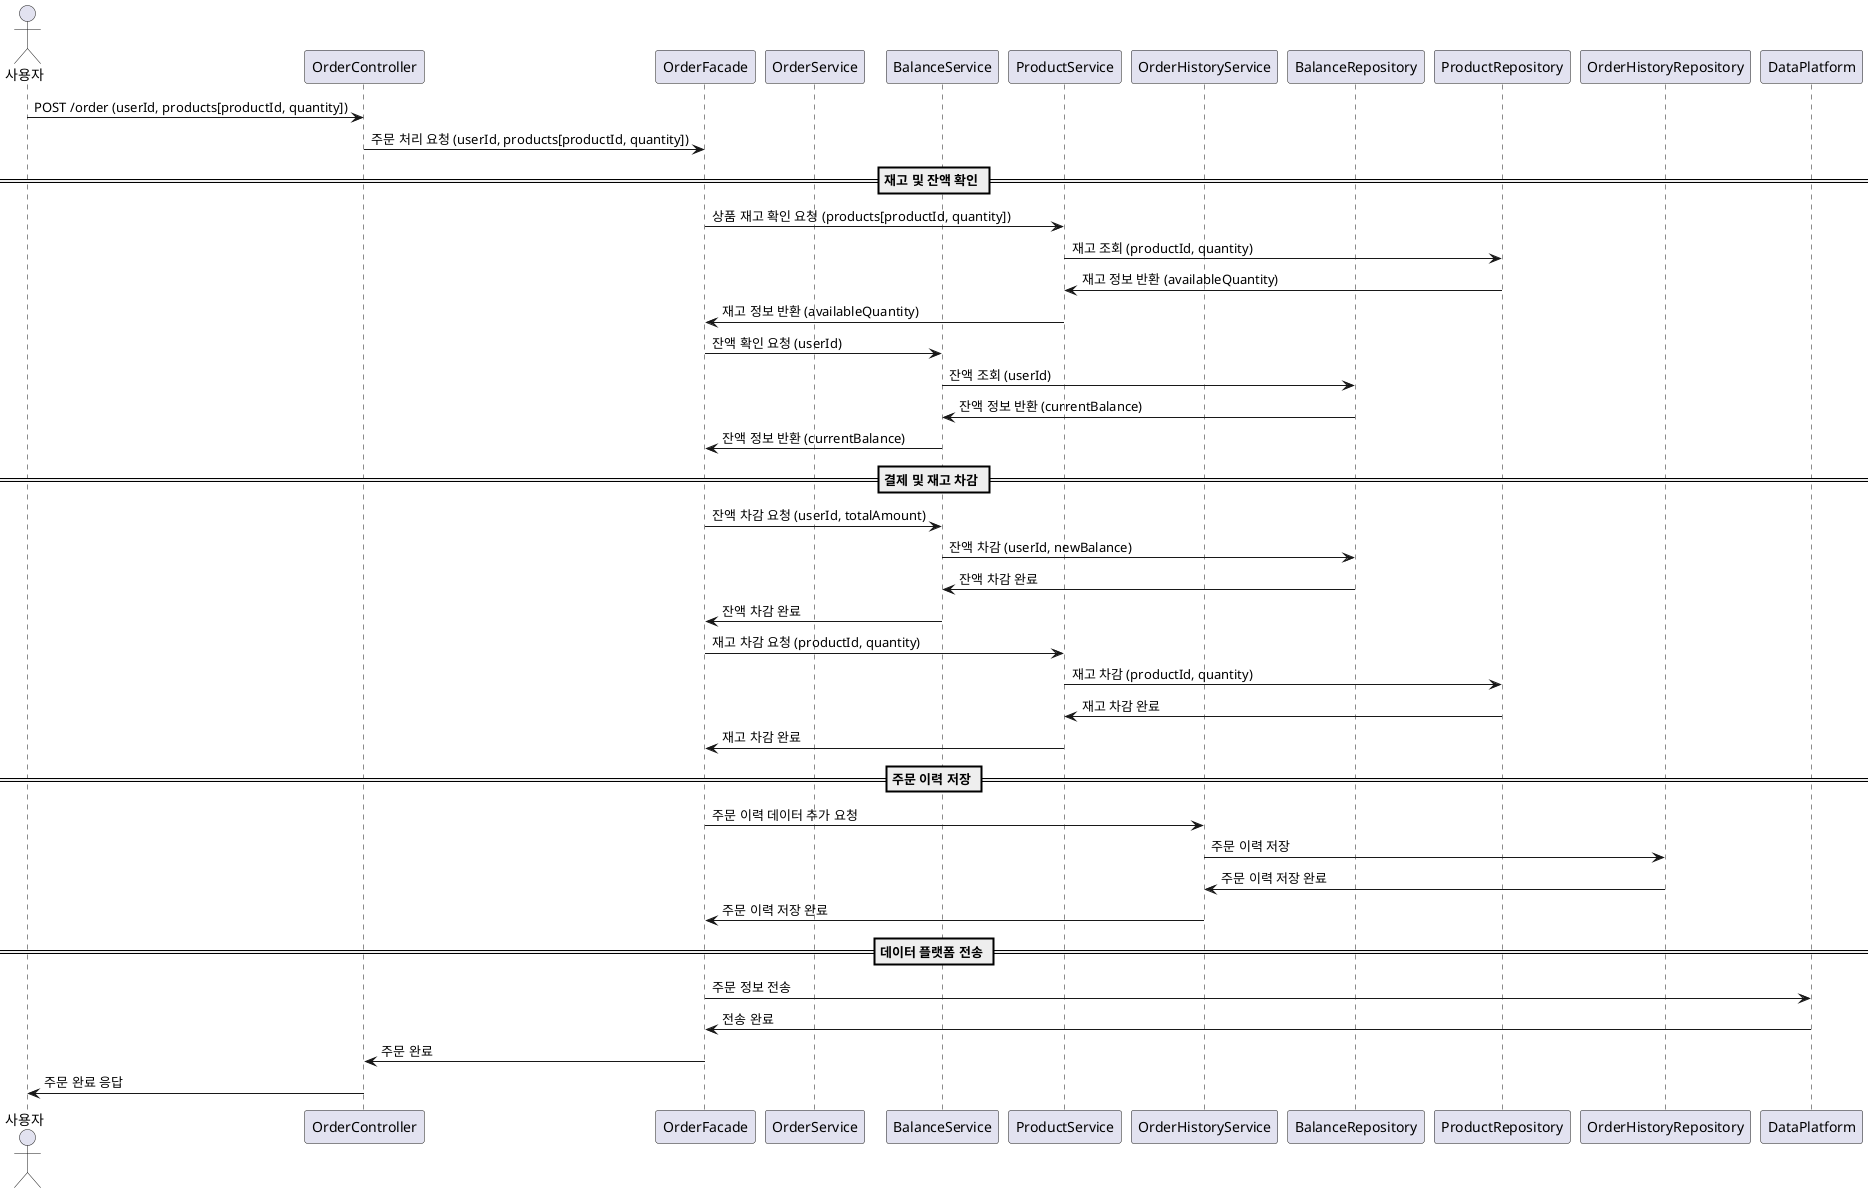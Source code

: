 @startuml
actor 사용자

participant "OrderController"
participant "OrderFacade"
participant "OrderService"
participant "BalanceService"
participant "ProductService"
participant "OrderHistoryService"
participant "BalanceRepository"
participant "ProductRepository"
participant "OrderHistoryRepository"
participant "DataPlatform"

사용자 -> OrderController : POST /order (userId, products[productId, quantity])
OrderController -> OrderFacade : 주문 처리 요청 (userId, products[productId, quantity])

== 재고 및 잔액 확인 ==
OrderFacade -> ProductService : 상품 재고 확인 요청 (products[productId, quantity])
ProductService -> ProductRepository : 재고 조회 (productId, quantity)
ProductRepository -> ProductService : 재고 정보 반환 (availableQuantity)
ProductService -> OrderFacade : 재고 정보 반환 (availableQuantity)

OrderFacade -> BalanceService : 잔액 확인 요청 (userId)
BalanceService -> BalanceRepository : 잔액 조회 (userId)
BalanceRepository -> BalanceService : 잔액 정보 반환 (currentBalance)
BalanceService -> OrderFacade : 잔액 정보 반환 (currentBalance)

== 결제 및 재고 차감 ==
OrderFacade -> BalanceService : 잔액 차감 요청 (userId, totalAmount)
BalanceService -> BalanceRepository : 잔액 차감 (userId, newBalance)
BalanceRepository -> BalanceService : 잔액 차감 완료
BalanceService -> OrderFacade : 잔액 차감 완료

OrderFacade -> ProductService : 재고 차감 요청 (productId, quantity)
ProductService -> ProductRepository : 재고 차감 (productId, quantity)
ProductRepository -> ProductService : 재고 차감 완료
ProductService -> OrderFacade : 재고 차감 완료

== 주문 이력 저장 ==
OrderFacade -> OrderHistoryService : 주문 이력 데이터 추가 요청
OrderHistoryService -> OrderHistoryRepository : 주문 이력 저장
OrderHistoryRepository -> OrderHistoryService : 주문 이력 저장 완료
OrderHistoryService -> OrderFacade : 주문 이력 저장 완료

== 데이터 플랫폼 전송 ==
OrderFacade -> DataPlatform : 주문 정보 전송
DataPlatform -> OrderFacade : 전송 완료

OrderFacade -> OrderController : 주문 완료
OrderController -> 사용자 : 주문 완료 응답

@enduml
